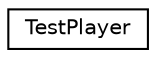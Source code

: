 digraph "Graphical Class Hierarchy"
{
 // INTERACTIVE_SVG=YES
 // LATEX_PDF_SIZE
  edge [fontname="Helvetica",fontsize="10",labelfontname="Helvetica",labelfontsize="10"];
  node [fontname="Helvetica",fontsize="10",shape=record];
  rankdir="LR";
  Node0 [label="TestPlayer",height=0.2,width=0.4,color="black", fillcolor="white", style="filled",URL="$class_test_player.html",tooltip=" "];
}
